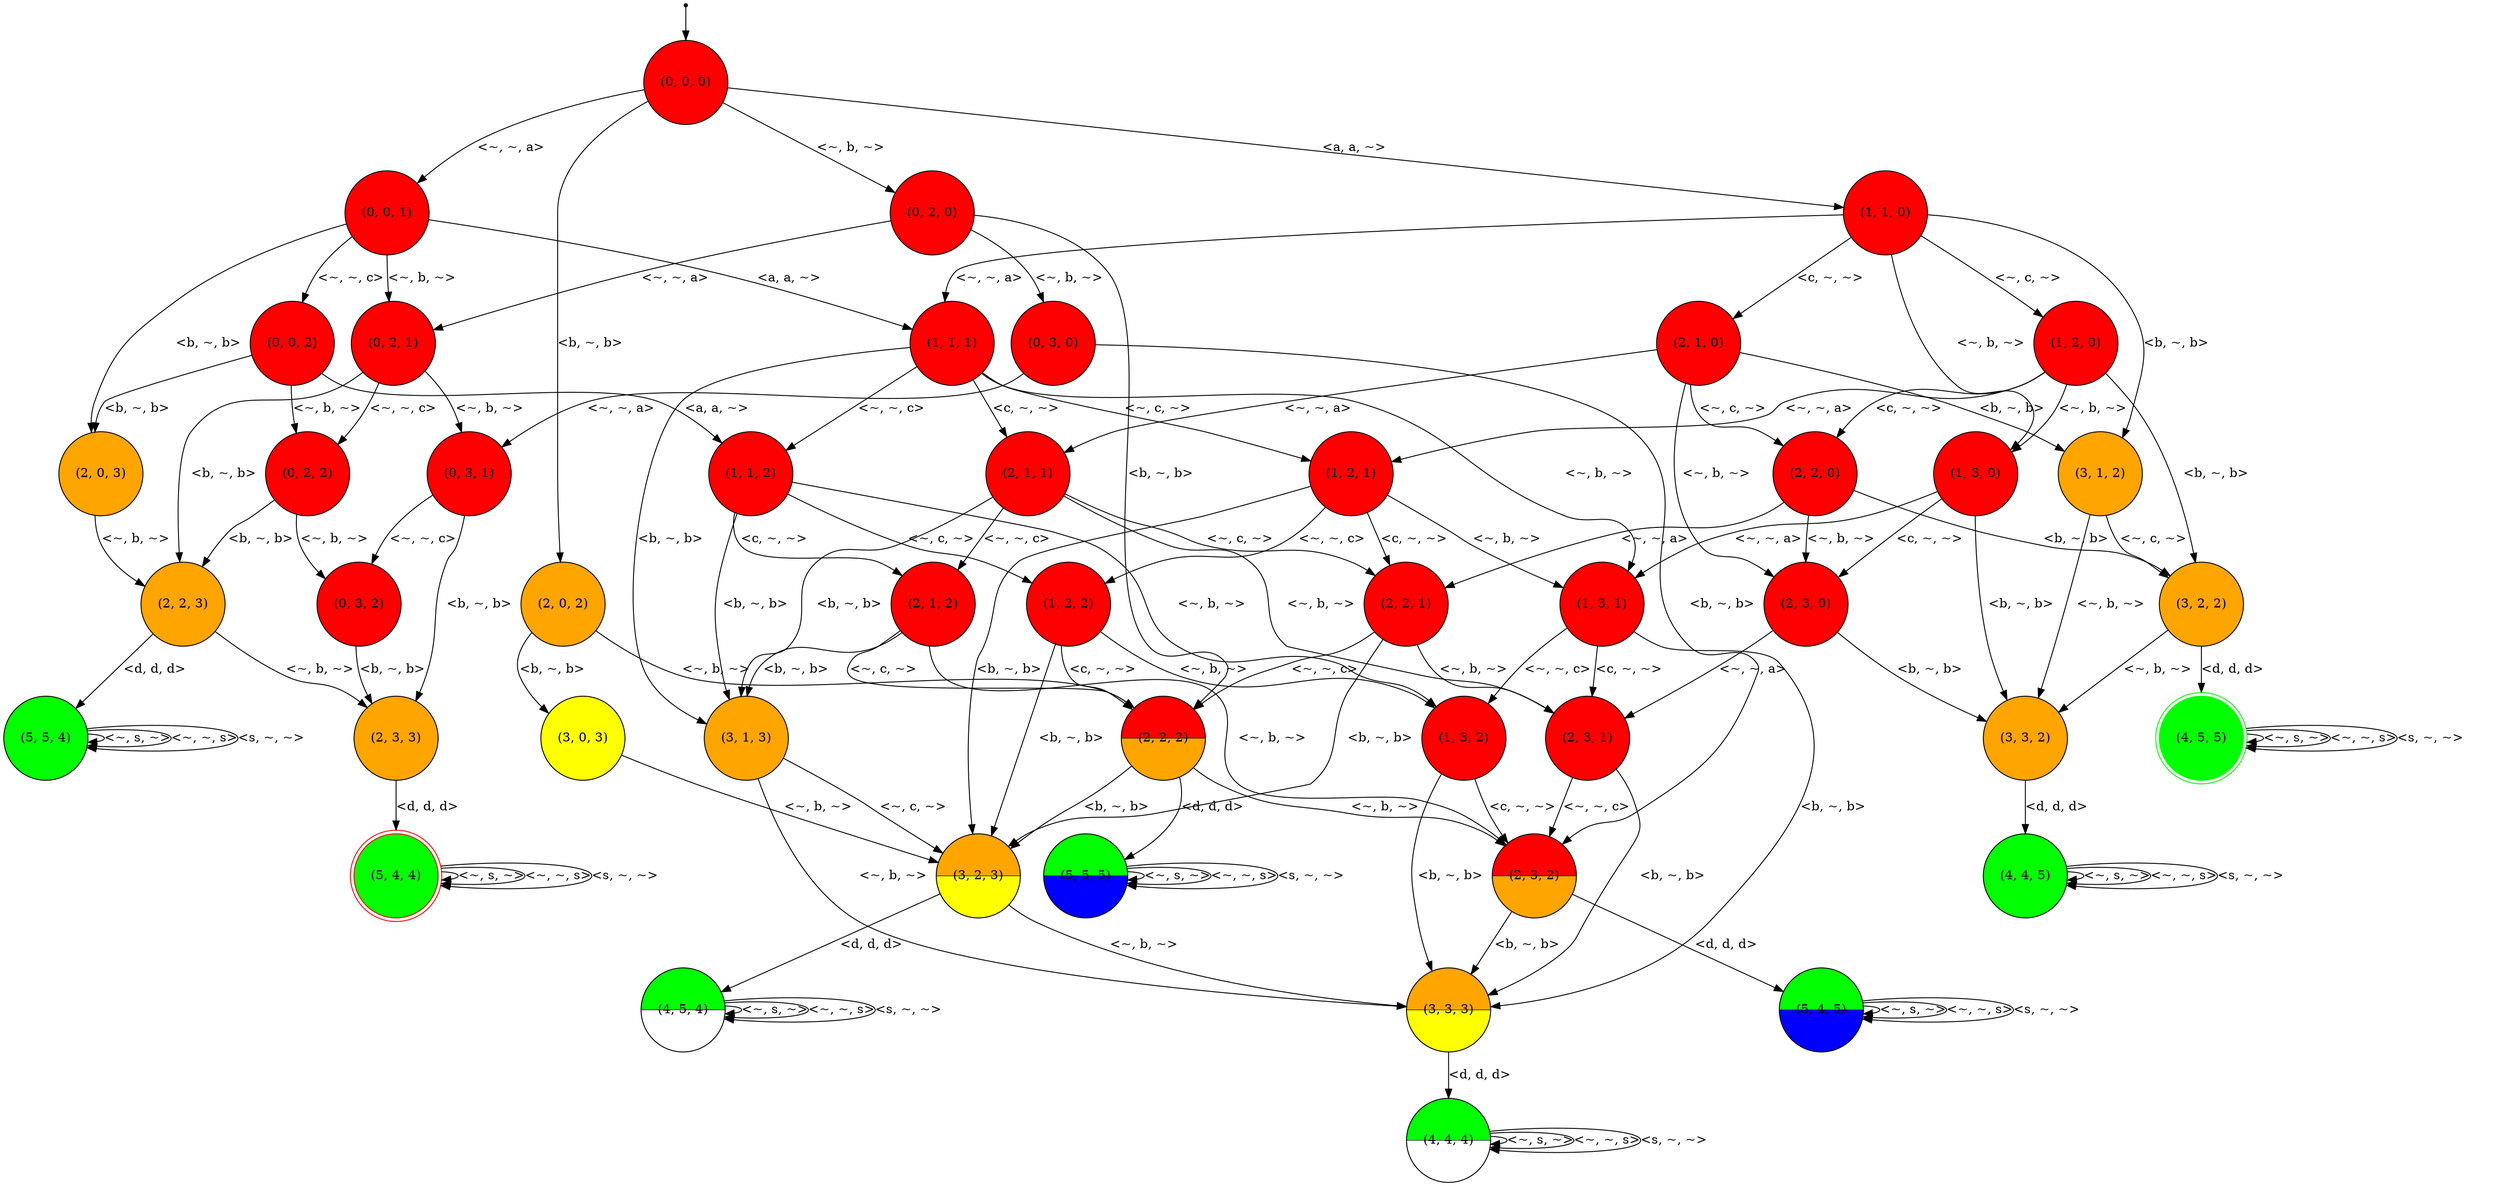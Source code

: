 digraph G {
"n0"[label="(2, 1, 0)"shape=circle color="black" style=wedged fillcolor="red" style=filled];
"n1"[label="(1, 1, 2)"shape=circle color="black" style=wedged fillcolor="red" style=filled];
"n2"[label="(5, 5, 4)"shape=circle color="black" style=wedged fillcolor="green" style=filled];
"n3"[label="(3, 3, 3)"shape=circle color="black" style=wedged fillcolor="orange:yellow" style=wedged];
"n4"[label="(2, 3, 3)"shape=circle color="black" style=wedged fillcolor="orange" style=filled];
"n5"[label="(4, 5, 4)"shape=circle color="black" style=wedged fillcolor="green:white" style=wedged];
"n6"[label="(0, 2, 2)"shape=circle color="black" style=wedged fillcolor="red" style=filled];
"n7"[label="(1, 2, 2)"shape=circle color="black" style=wedged fillcolor="red" style=filled];
"n8"[label="(0, 0, 1)"shape=circle color="black" style=wedged fillcolor="red" style=filled];
"n9"[label="(0, 2, 0)"shape=circle color="black" style=wedged fillcolor="red" style=filled];
"n10"[label="(2, 0, 2)"shape=circle color="black" style=wedged fillcolor="orange" style=filled];
"n11"[label="(1, 2, 0)"shape=circle color="black" style=wedged fillcolor="red" style=filled];
"n12"[label="(2, 2, 0)"shape=circle color="black" style=wedged fillcolor="red" style=filled];
"n13"[label="(0, 0, 2)"shape=circle color="black" style=wedged fillcolor="red" style=filled];
"n14"[label="(2, 2, 3)"shape=circle color="black" style=wedged fillcolor="orange" style=filled];
"n15"[label="(4, 4, 4)"shape=circle color="black" style=wedged fillcolor="green:white" style=wedged];
"n16"[label="(3, 2, 3)"shape=circle color="black" style=wedged fillcolor="orange:yellow" style=wedged];
"n17"[label="(5, 4, 4)"shape=doublecircle color="red" style=wedged fillcolor="green" style=filled];
"n18"[label="(1, 3, 0)"shape=circle color="black" style=wedged fillcolor="red" style=filled];
"n19"[label="(0, 3, 2)"shape=circle color="black" style=wedged fillcolor="red" style=filled];
"n20"[label="(1, 3, 2)"shape=circle color="black" style=wedged fillcolor="red" style=filled];
"n21"[label="(2, 3, 2)"shape=circle color="black" style=wedged fillcolor="red:orange" style=wedged];
"n22"[label="(3, 1, 3)"shape=circle color="black" style=wedged fillcolor="orange" style=filled];
"n23"[label="(0, 3, 0)"shape=circle color="black" style=wedged fillcolor="red" style=filled];
"n24"[label="(2, 3, 0)"shape=circle color="black" style=wedged fillcolor="red" style=filled];
"n25"[label="(1, 1, 1)"shape=circle color="black" style=wedged fillcolor="red" style=filled];
"n26"[label="(2, 1, 1)"shape=circle color="black" style=wedged fillcolor="red" style=filled];
"n27"[label="(5, 5, 5)"shape=circle color="black" style=wedged fillcolor="green:blue" style=wedged];
"n28"[label="(3, 3, 2)"shape=circle color="black" style=wedged fillcolor="orange" style=filled];
"n29"[label="(4, 5, 5)"shape=doublecircle color="green" style=wedged fillcolor="green" style=filled];
"n30"[label="(3, 0, 3)"shape=circle color="black" style=wedged fillcolor="yellow" style=filled];
"n31"[label="(1, 2, 1)"shape=circle color="black" style=wedged fillcolor="red" style=filled];
"n32"[label="(0, 0, 0)"shape=circle color="black" style=wedged fillcolor="red" style=filled];
"ArbitraryUnusedNameNoWorriesJustGrooving33"[fontSize=1 shape=point];
"n33"[label="(0, 2, 1)"shape=circle color="black" style=wedged fillcolor="red" style=filled];
"n34"[label="(2, 0, 3)"shape=circle color="black" style=wedged fillcolor="orange" style=filled];
"n35"[label="(2, 2, 1)"shape=circle color="black" style=wedged fillcolor="red" style=filled];
"n36"[label="(4, 4, 5)"shape=circle color="black" style=wedged fillcolor="green" style=filled];
"n37"[label="(2, 2, 2)"shape=circle color="black" style=wedged fillcolor="red:orange" style=wedged];
"n38"[label="(3, 2, 2)"shape=circle color="black" style=wedged fillcolor="orange" style=filled];
"n39"[label="(5, 4, 5)"shape=circle color="black" style=wedged fillcolor="green:blue" style=wedged];
"n40"[label="(1, 3, 1)"shape=circle color="black" style=wedged fillcolor="red" style=filled];
"n41"[label="(0, 3, 1)"shape=circle color="black" style=wedged fillcolor="red" style=filled];
"n42"[label="(3, 1, 2)"shape=circle color="black" style=wedged fillcolor="orange" style=filled];
"n43"[label="(2, 3, 1)"shape=circle color="black" style=wedged fillcolor="red" style=filled];
"n44"[label="(1, 1, 0)"shape=circle color="black" style=wedged fillcolor="red" style=filled];
"n45"[label="(2, 1, 2)"shape=circle color="black" style=wedged fillcolor="red" style=filled];
{"ArbitraryUnusedNameNoWorriesJustGrooving33"}->{"n32"};
{"n0"}->{"n26"}[label = "<~, ~, a>" color="black" arrowhead="normal" style=""];
{"n0"}->{"n24"}[label = "<~, b, ~>" color="black" arrowhead="normal" style=""];
{"n0"}->{"n42"}[label = "<b, ~, b>" color="black" arrowhead="normal" style=""];
{"n0"}->{"n12"}[label = "<~, c, ~>" color="black" arrowhead="normal" style=""];
{"n1"}->{"n20"}[label = "<~, b, ~>" color="black" arrowhead="normal" style=""];
{"n1"}->{"n22"}[label = "<b, ~, b>" color="black" arrowhead="normal" style=""];
{"n1"}->{"n7"}[label = "<~, c, ~>" color="black" arrowhead="normal" style=""];
{"n1"}->{"n45"}[label = "<c, ~, ~>" color="black" arrowhead="normal" style=""];
{"n2"}->{"n2"}[label = "<~, s, ~>" color="black" arrowhead="normal" style=""];
{"n2"}->{"n2"}[label = "<~, ~, s>" color="black" arrowhead="normal" style=""];
{"n2"}->{"n2"}[label = "<s, ~, ~>" color="black" arrowhead="normal" style=""];
{"n3"}->{"n15"}[label = "<d, d, d>" color="black" arrowhead="normal" style=""];
{"n4"}->{"n17"}[label = "<d, d, d>" color="black" arrowhead="normal" style=""];
{"n5"}->{"n5"}[label = "<~, s, ~>" color="black" arrowhead="normal" style=""];
{"n5"}->{"n5"}[label = "<~, ~, s>" color="black" arrowhead="normal" style=""];
{"n5"}->{"n5"}[label = "<s, ~, ~>" color="black" arrowhead="normal" style=""];
{"n6"}->{"n19"}[label = "<~, b, ~>" color="black" arrowhead="normal" style=""];
{"n6"}->{"n14"}[label = "<b, ~, b>" color="black" arrowhead="normal" style=""];
{"n7"}->{"n20"}[label = "<~, b, ~>" color="black" arrowhead="normal" style=""];
{"n7"}->{"n16"}[label = "<b, ~, b>" color="black" arrowhead="normal" style=""];
{"n7"}->{"n37"}[label = "<c, ~, ~>" color="black" arrowhead="normal" style=""];
{"n8"}->{"n25"}[label = "<a, a, ~>" color="black" arrowhead="normal" style=""];
{"n8"}->{"n33"}[label = "<~, b, ~>" color="black" arrowhead="normal" style=""];
{"n8"}->{"n34"}[label = "<b, ~, b>" color="black" arrowhead="normal" style=""];
{"n8"}->{"n13"}[label = "<~, ~, c>" color="black" arrowhead="normal" style=""];
{"n9"}->{"n33"}[label = "<~, ~, a>" color="black" arrowhead="normal" style=""];
{"n9"}->{"n23"}[label = "<~, b, ~>" color="black" arrowhead="normal" style=""];
{"n9"}->{"n37"}[label = "<b, ~, b>" color="black" arrowhead="normal" style=""];
{"n10"}->{"n37"}[label = "<~, b, ~>" color="black" arrowhead="normal" style=""];
{"n10"}->{"n30"}[label = "<b, ~, b>" color="black" arrowhead="normal" style=""];
{"n11"}->{"n31"}[label = "<~, ~, a>" color="black" arrowhead="normal" style=""];
{"n11"}->{"n18"}[label = "<~, b, ~>" color="black" arrowhead="normal" style=""];
{"n11"}->{"n38"}[label = "<b, ~, b>" color="black" arrowhead="normal" style=""];
{"n11"}->{"n12"}[label = "<c, ~, ~>" color="black" arrowhead="normal" style=""];
{"n12"}->{"n35"}[label = "<~, ~, a>" color="black" arrowhead="normal" style=""];
{"n12"}->{"n24"}[label = "<~, b, ~>" color="black" arrowhead="normal" style=""];
{"n12"}->{"n38"}[label = "<b, ~, b>" color="black" arrowhead="normal" style=""];
{"n13"}->{"n1"}[label = "<a, a, ~>" color="black" arrowhead="normal" style=""];
{"n13"}->{"n6"}[label = "<~, b, ~>" color="black" arrowhead="normal" style=""];
{"n13"}->{"n34"}[label = "<b, ~, b>" color="black" arrowhead="normal" style=""];
{"n14"}->{"n4"}[label = "<~, b, ~>" color="black" arrowhead="normal" style=""];
{"n14"}->{"n2"}[label = "<d, d, d>" color="black" arrowhead="normal" style=""];
{"n15"}->{"n15"}[label = "<~, s, ~>" color="black" arrowhead="normal" style=""];
{"n15"}->{"n15"}[label = "<~, ~, s>" color="black" arrowhead="normal" style=""];
{"n15"}->{"n15"}[label = "<s, ~, ~>" color="black" arrowhead="normal" style=""];
{"n16"}->{"n3"}[label = "<~, b, ~>" color="black" arrowhead="normal" style=""];
{"n16"}->{"n5"}[label = "<d, d, d>" color="black" arrowhead="normal" style=""];
{"n17"}->{"n17"}[label = "<~, s, ~>" color="black" arrowhead="normal" style=""];
{"n17"}->{"n17"}[label = "<~, ~, s>" color="black" arrowhead="normal" style=""];
{"n17"}->{"n17"}[label = "<s, ~, ~>" color="black" arrowhead="normal" style=""];
{"n18"}->{"n40"}[label = "<~, ~, a>" color="black" arrowhead="normal" style=""];
{"n18"}->{"n28"}[label = "<b, ~, b>" color="black" arrowhead="normal" style=""];
{"n18"}->{"n24"}[label = "<c, ~, ~>" color="black" arrowhead="normal" style=""];
{"n19"}->{"n4"}[label = "<b, ~, b>" color="black" arrowhead="normal" style=""];
{"n20"}->{"n3"}[label = "<b, ~, b>" color="black" arrowhead="normal" style=""];
{"n20"}->{"n21"}[label = "<c, ~, ~>" color="black" arrowhead="normal" style=""];
{"n21"}->{"n3"}[label = "<b, ~, b>" color="black" arrowhead="normal" style=""];
{"n21"}->{"n39"}[label = "<d, d, d>" color="black" arrowhead="normal" style=""];
{"n22"}->{"n3"}[label = "<~, b, ~>" color="black" arrowhead="normal" style=""];
{"n22"}->{"n16"}[label = "<~, c, ~>" color="black" arrowhead="normal" style=""];
{"n23"}->{"n41"}[label = "<~, ~, a>" color="black" arrowhead="normal" style=""];
{"n23"}->{"n21"}[label = "<b, ~, b>" color="black" arrowhead="normal" style=""];
{"n24"}->{"n43"}[label = "<~, ~, a>" color="black" arrowhead="normal" style=""];
{"n24"}->{"n28"}[label = "<b, ~, b>" color="black" arrowhead="normal" style=""];
{"n25"}->{"n40"}[label = "<~, b, ~>" color="black" arrowhead="normal" style=""];
{"n25"}->{"n22"}[label = "<b, ~, b>" color="black" arrowhead="normal" style=""];
{"n25"}->{"n31"}[label = "<~, c, ~>" color="black" arrowhead="normal" style=""];
{"n25"}->{"n1"}[label = "<~, ~, c>" color="black" arrowhead="normal" style=""];
{"n25"}->{"n26"}[label = "<c, ~, ~>" color="black" arrowhead="normal" style=""];
{"n26"}->{"n43"}[label = "<~, b, ~>" color="black" arrowhead="normal" style=""];
{"n26"}->{"n22"}[label = "<b, ~, b>" color="black" arrowhead="normal" style=""];
{"n26"}->{"n35"}[label = "<~, c, ~>" color="black" arrowhead="normal" style=""];
{"n26"}->{"n45"}[label = "<~, ~, c>" color="black" arrowhead="normal" style=""];
{"n27"}->{"n27"}[label = "<~, s, ~>" color="black" arrowhead="normal" style=""];
{"n27"}->{"n27"}[label = "<~, ~, s>" color="black" arrowhead="normal" style=""];
{"n27"}->{"n27"}[label = "<s, ~, ~>" color="black" arrowhead="normal" style=""];
{"n28"}->{"n36"}[label = "<d, d, d>" color="black" arrowhead="normal" style=""];
{"n29"}->{"n29"}[label = "<~, s, ~>" color="black" arrowhead="normal" style=""];
{"n29"}->{"n29"}[label = "<~, ~, s>" color="black" arrowhead="normal" style=""];
{"n29"}->{"n29"}[label = "<s, ~, ~>" color="black" arrowhead="normal" style=""];
{"n30"}->{"n16"}[label = "<~, b, ~>" color="black" arrowhead="normal" style=""];
{"n31"}->{"n40"}[label = "<~, b, ~>" color="black" arrowhead="normal" style=""];
{"n31"}->{"n16"}[label = "<b, ~, b>" color="black" arrowhead="normal" style=""];
{"n31"}->{"n7"}[label = "<~, ~, c>" color="black" arrowhead="normal" style=""];
{"n31"}->{"n35"}[label = "<c, ~, ~>" color="black" arrowhead="normal" style=""];
{"n32"}->{"n8"}[label = "<~, ~, a>" color="black" arrowhead="normal" style=""];
{"n32"}->{"n44"}[label = "<a, a, ~>" color="black" arrowhead="normal" style=""];
{"n32"}->{"n9"}[label = "<~, b, ~>" color="black" arrowhead="normal" style=""];
{"n32"}->{"n10"}[label = "<b, ~, b>" color="black" arrowhead="normal" style=""];
{"n33"}->{"n41"}[label = "<~, b, ~>" color="black" arrowhead="normal" style=""];
{"n33"}->{"n14"}[label = "<b, ~, b>" color="black" arrowhead="normal" style=""];
{"n33"}->{"n6"}[label = "<~, ~, c>" color="black" arrowhead="normal" style=""];
{"n34"}->{"n14"}[label = "<~, b, ~>" color="black" arrowhead="normal" style=""];
{"n35"}->{"n43"}[label = "<~, b, ~>" color="black" arrowhead="normal" style=""];
{"n35"}->{"n16"}[label = "<b, ~, b>" color="black" arrowhead="normal" style=""];
{"n35"}->{"n37"}[label = "<~, ~, c>" color="black" arrowhead="normal" style=""];
{"n36"}->{"n36"}[label = "<~, s, ~>" color="black" arrowhead="normal" style=""];
{"n36"}->{"n36"}[label = "<~, ~, s>" color="black" arrowhead="normal" style=""];
{"n36"}->{"n36"}[label = "<s, ~, ~>" color="black" arrowhead="normal" style=""];
{"n37"}->{"n21"}[label = "<~, b, ~>" color="black" arrowhead="normal" style=""];
{"n37"}->{"n16"}[label = "<b, ~, b>" color="black" arrowhead="normal" style=""];
{"n37"}->{"n27"}[label = "<d, d, d>" color="black" arrowhead="normal" style=""];
{"n38"}->{"n28"}[label = "<~, b, ~>" color="black" arrowhead="normal" style=""];
{"n38"}->{"n29"}[label = "<d, d, d>" color="black" arrowhead="normal" style=""];
{"n39"}->{"n39"}[label = "<~, s, ~>" color="black" arrowhead="normal" style=""];
{"n39"}->{"n39"}[label = "<~, ~, s>" color="black" arrowhead="normal" style=""];
{"n39"}->{"n39"}[label = "<s, ~, ~>" color="black" arrowhead="normal" style=""];
{"n40"}->{"n3"}[label = "<b, ~, b>" color="black" arrowhead="normal" style=""];
{"n40"}->{"n20"}[label = "<~, ~, c>" color="black" arrowhead="normal" style=""];
{"n40"}->{"n43"}[label = "<c, ~, ~>" color="black" arrowhead="normal" style=""];
{"n41"}->{"n4"}[label = "<b, ~, b>" color="black" arrowhead="normal" style=""];
{"n41"}->{"n19"}[label = "<~, ~, c>" color="black" arrowhead="normal" style=""];
{"n42"}->{"n28"}[label = "<~, b, ~>" color="black" arrowhead="normal" style=""];
{"n42"}->{"n38"}[label = "<~, c, ~>" color="black" arrowhead="normal" style=""];
{"n43"}->{"n3"}[label = "<b, ~, b>" color="black" arrowhead="normal" style=""];
{"n43"}->{"n21"}[label = "<~, ~, c>" color="black" arrowhead="normal" style=""];
{"n44"}->{"n25"}[label = "<~, ~, a>" color="black" arrowhead="normal" style=""];
{"n44"}->{"n18"}[label = "<~, b, ~>" color="black" arrowhead="normal" style=""];
{"n44"}->{"n42"}[label = "<b, ~, b>" color="black" arrowhead="normal" style=""];
{"n44"}->{"n11"}[label = "<~, c, ~>" color="black" arrowhead="normal" style=""];
{"n44"}->{"n0"}[label = "<c, ~, ~>" color="black" arrowhead="normal" style=""];
{"n45"}->{"n21"}[label = "<~, b, ~>" color="black" arrowhead="normal" style=""];
{"n45"}->{"n22"}[label = "<b, ~, b>" color="black" arrowhead="normal" style=""];
{"n45"}->{"n37"}[label = "<~, c, ~>" color="black" arrowhead="normal" style=""];
}
